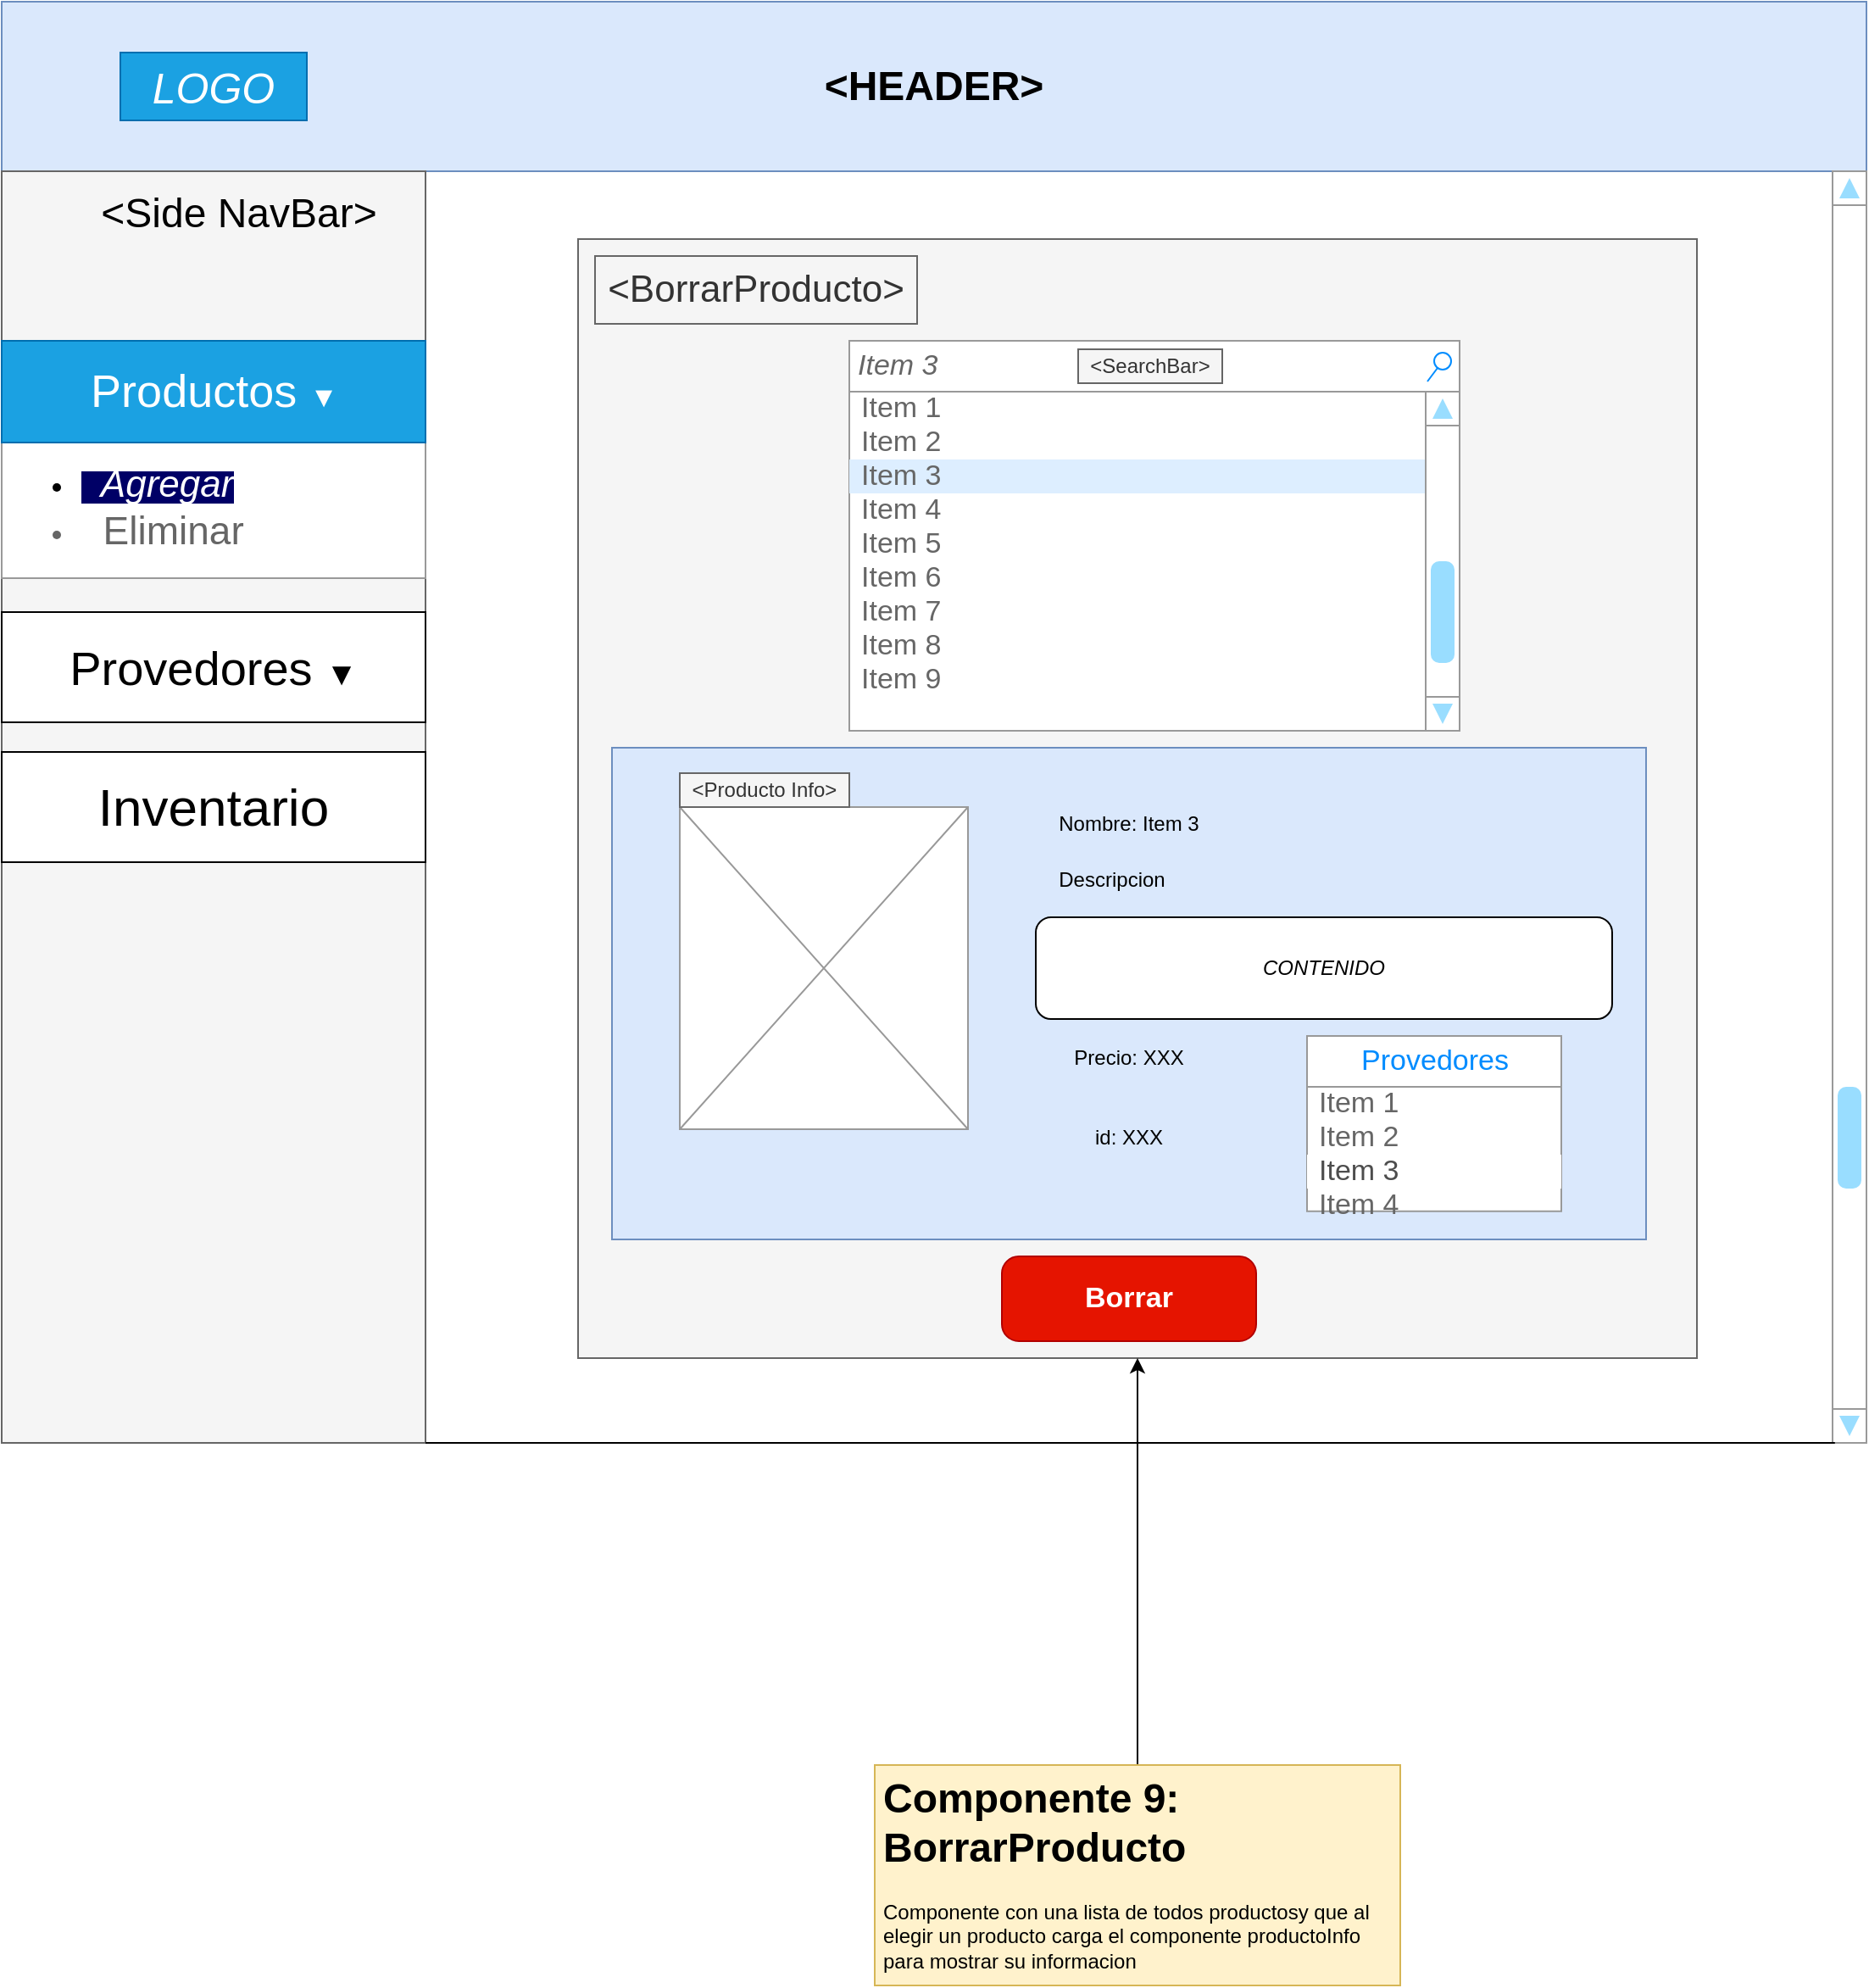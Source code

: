 <mxfile version="13.8.1" type="github">
  <diagram id="GH6W7SEznlXIR2MrJyil" name="Page-1">
    <mxGraphModel dx="1021" dy="609" grid="1" gridSize="10" guides="1" tooltips="1" connect="1" arrows="1" fold="1" page="1" pageScale="1" pageWidth="1100" pageHeight="850" math="0" shadow="0">
      <root>
        <mxCell id="0" />
        <mxCell id="1" parent="0" />
        <mxCell id="cnqzPTQE9FA1bivrmR1H-35" value="" style="whiteSpace=wrap;html=1;aspect=fixed;fillColor=#f5f5f5;strokeColor=#666666;fontColor=#333333;" parent="1" vertex="1">
          <mxGeometry x="340" y="140" width="660" height="660" as="geometry" />
        </mxCell>
        <mxCell id="DJeCXC05ZmB5TyX4k3Av-2" value="" style="rounded=0;whiteSpace=wrap;html=1;fillColor=#dae8fc;strokeColor=#6c8ebf;" vertex="1" parent="1">
          <mxGeometry x="360" y="440" width="610" height="290" as="geometry" />
        </mxCell>
        <mxCell id="cnqzPTQE9FA1bivrmR1H-2" value="&lt;h1&gt;&amp;lt;HEADER&amp;gt;&lt;br&gt;&lt;/h1&gt;" style="rounded=0;whiteSpace=wrap;html=1;fillColor=#dae8fc;strokeColor=#6c8ebf;" parent="1" vertex="1">
          <mxGeometry width="1100" height="100" as="geometry" />
        </mxCell>
        <mxCell id="cnqzPTQE9FA1bivrmR1H-3" value="" style="rounded=0;whiteSpace=wrap;html=1;fillColor=#f5f5f5;strokeColor=#666666;fontColor=#333333;" parent="1" vertex="1">
          <mxGeometry y="100" width="250" height="750" as="geometry" />
        </mxCell>
        <mxCell id="cnqzPTQE9FA1bivrmR1H-4" value="&lt;font style=&quot;font-size: 24px&quot;&gt;&amp;lt;Side NavBar&amp;gt;&lt;/font&gt;" style="text;html=1;strokeColor=none;fillColor=none;align=center;verticalAlign=middle;whiteSpace=wrap;rounded=0;" parent="1" vertex="1">
          <mxGeometry x="50" y="110" width="180" height="30" as="geometry" />
        </mxCell>
        <mxCell id="cnqzPTQE9FA1bivrmR1H-5" value="&lt;i&gt;&lt;font style=&quot;font-size: 25px&quot;&gt;LOGO&lt;/font&gt;&lt;/i&gt;" style="text;html=1;strokeColor=#006EAF;fillColor=#1ba1e2;align=center;verticalAlign=middle;whiteSpace=wrap;rounded=0;fontColor=#ffffff;" parent="1" vertex="1">
          <mxGeometry x="70" y="30" width="110" height="40" as="geometry" />
        </mxCell>
        <mxCell id="cnqzPTQE9FA1bivrmR1H-6" value="" style="strokeWidth=1;shadow=0;dashed=0;align=center;html=1;shape=mxgraph.mockup.forms.rrect;rSize=0;strokeColor=#999999;fillColor=#ffffff;" parent="1" vertex="1">
          <mxGeometry y="200" width="250" height="140" as="geometry" />
        </mxCell>
        <mxCell id="cnqzPTQE9FA1bivrmR1H-7" value="&lt;font style=&quot;font-size: 27px&quot;&gt;Productos &lt;/font&gt;▼" style="strokeWidth=1;shadow=0;dashed=0;align=center;html=1;shape=mxgraph.mockup.forms.rrect;rSize=0;strokeColor=#006EAF;fontSize=17;fillColor=#1ba1e2;resizeWidth=1;fontColor=#ffffff;" parent="cnqzPTQE9FA1bivrmR1H-6" vertex="1">
          <mxGeometry width="250" height="60" relative="1" as="geometry">
            <mxPoint as="offset" />
          </mxGeometry>
        </mxCell>
        <mxCell id="cnqzPTQE9FA1bivrmR1H-8" value="&lt;ul&gt;&lt;li&gt;&lt;span style=&quot;background-color: rgb(0 , 0 , 102)&quot;&gt;&lt;font color=&quot;#FFFFFF&quot;&gt;&lt;i&gt;&lt;font style=&quot;font-size: 22px&quot;&gt;&amp;nbsp; Agregar&lt;br&gt;&lt;/font&gt;&lt;/i&gt;&lt;/font&gt;&lt;/span&gt;&lt;/li&gt;&lt;/ul&gt;" style="strokeWidth=1;shadow=0;dashed=0;align=center;html=1;shape=mxgraph.mockup.forms.anchor;fontSize=17;align=left;spacingLeft=5;resizeWidth=1;strokeColor=#d79b00;fillColor=#ffe6cc;" parent="cnqzPTQE9FA1bivrmR1H-6" vertex="1">
          <mxGeometry y="70.531" width="250" height="29.474" as="geometry" />
        </mxCell>
        <mxCell id="cnqzPTQE9FA1bivrmR1H-9" value="&lt;ul&gt;&lt;li&gt;&lt;font style=&quot;font-size: 23px&quot;&gt;&amp;nbsp; Eliminar&lt;/font&gt;&lt;/li&gt;&lt;/ul&gt;" style="strokeWidth=1;shadow=0;dashed=0;align=center;html=1;shape=mxgraph.mockup.forms.anchor;fontSize=17;fontColor=#666666;align=left;spacingLeft=5;resizeWidth=1;" parent="cnqzPTQE9FA1bivrmR1H-6" vertex="1">
          <mxGeometry y="100.005" width="250" height="24.706" as="geometry" />
        </mxCell>
        <mxCell id="cnqzPTQE9FA1bivrmR1H-23" value="" style="verticalLabelPosition=bottom;shadow=0;dashed=0;align=center;html=1;verticalAlign=top;strokeWidth=1;shape=mxgraph.mockup.navigation.scrollBar;strokeColor=#999999;barPos=20;fillColor2=#99ddff;strokeColor2=none;direction=north;" parent="1" vertex="1">
          <mxGeometry x="1080" y="100" width="20" height="750" as="geometry" />
        </mxCell>
        <mxCell id="cnqzPTQE9FA1bivrmR1H-24" value="&lt;font style=&quot;font-size: 28px&quot;&gt;Provedores &lt;/font&gt;&lt;font style=&quot;font-size: 19px&quot;&gt;▼&lt;/font&gt;" style="rounded=0;whiteSpace=wrap;html=1;" parent="1" vertex="1">
          <mxGeometry y="360" width="250" height="65" as="geometry" />
        </mxCell>
        <mxCell id="cnqzPTQE9FA1bivrmR1H-25" value="&lt;font style=&quot;font-size: 31px&quot;&gt;Inventario&lt;/font&gt;" style="rounded=0;whiteSpace=wrap;html=1;" parent="1" vertex="1">
          <mxGeometry y="442.5" width="250" height="65" as="geometry" />
        </mxCell>
        <mxCell id="cnqzPTQE9FA1bivrmR1H-32" value="" style="endArrow=none;html=1;exitX=1;exitY=1;exitDx=0;exitDy=0;entryX=0;entryY=0.07;entryDx=0;entryDy=0;entryPerimeter=0;" parent="1" source="cnqzPTQE9FA1bivrmR1H-3" target="cnqzPTQE9FA1bivrmR1H-23" edge="1">
          <mxGeometry width="50" height="50" relative="1" as="geometry">
            <mxPoint x="280" y="870" as="sourcePoint" />
            <mxPoint x="330" y="820" as="targetPoint" />
          </mxGeometry>
        </mxCell>
        <mxCell id="cnqzPTQE9FA1bivrmR1H-39" value="&lt;font style=&quot;font-size: 22px&quot;&gt;&amp;lt;BorrarProducto&amp;gt;&lt;/font&gt;" style="text;html=1;align=center;verticalAlign=middle;whiteSpace=wrap;rounded=0;fillColor=#f5f5f5;strokeColor=#666666;fontColor=#333333;" parent="1" vertex="1">
          <mxGeometry x="350" y="150" width="190" height="40" as="geometry" />
        </mxCell>
        <mxCell id="cnqzPTQE9FA1bivrmR1H-51" value="&lt;div&gt;Borrar&lt;/div&gt;" style="strokeWidth=1;shadow=0;dashed=0;align=center;html=1;shape=mxgraph.mockup.buttons.button;strokeColor=#B20000;fontColor=#ffffff;mainText=;buttonStyle=round;fontSize=17;fontStyle=1;fillColor=#e51400;whiteSpace=wrap;" parent="1" vertex="1">
          <mxGeometry x="590" y="740" width="150" height="50" as="geometry" />
        </mxCell>
        <mxCell id="PzjiXx4aoogb-aCdvy1u-1" value="" style="strokeWidth=1;shadow=0;dashed=0;align=center;html=1;shape=mxgraph.mockup.forms.rrect;rSize=0;strokeColor=#999999;fillColor=#ffffff;" parent="1" vertex="1">
          <mxGeometry x="500" y="200" width="360" height="230" as="geometry" />
        </mxCell>
        <mxCell id="PzjiXx4aoogb-aCdvy1u-2" value="Title" style="strokeWidth=1;shadow=0;dashed=0;align=center;html=1;shape=mxgraph.mockup.forms.rrect;rSize=0;strokeColor=#999999;fontColor=#008cff;fontSize=17;fillColor=#ffffff;resizeWidth=1;" parent="PzjiXx4aoogb-aCdvy1u-1" vertex="1">
          <mxGeometry width="355" height="30" relative="1" as="geometry" />
        </mxCell>
        <mxCell id="PzjiXx4aoogb-aCdvy1u-3" value="Item 1" style="strokeWidth=1;shadow=0;dashed=0;align=center;html=1;shape=mxgraph.mockup.forms.anchor;fontSize=17;fontColor=#666666;align=left;spacingLeft=5;resizeWidth=1;" parent="PzjiXx4aoogb-aCdvy1u-1" vertex="1">
          <mxGeometry width="355" height="20" relative="1" as="geometry">
            <mxPoint y="30" as="offset" />
          </mxGeometry>
        </mxCell>
        <mxCell id="PzjiXx4aoogb-aCdvy1u-4" value="Item 2" style="strokeWidth=1;shadow=0;dashed=0;align=center;html=1;shape=mxgraph.mockup.forms.anchor;fontSize=17;fontColor=#666666;align=left;spacingLeft=5;resizeWidth=1;" parent="PzjiXx4aoogb-aCdvy1u-1" vertex="1">
          <mxGeometry width="355" height="20" relative="1" as="geometry">
            <mxPoint y="50" as="offset" />
          </mxGeometry>
        </mxCell>
        <mxCell id="PzjiXx4aoogb-aCdvy1u-5" value="Item 3" style="strokeWidth=1;shadow=0;dashed=0;align=center;html=1;shape=mxgraph.mockup.forms.rrect;rSize=0;fontSize=17;fontColor=#666666;align=left;spacingLeft=5;fillColor=#ddeeff;strokeColor=none;resizeWidth=1;" parent="PzjiXx4aoogb-aCdvy1u-1" vertex="1">
          <mxGeometry width="355" height="20" relative="1" as="geometry">
            <mxPoint y="70" as="offset" />
          </mxGeometry>
        </mxCell>
        <mxCell id="PzjiXx4aoogb-aCdvy1u-6" value="Item 4" style="strokeWidth=1;shadow=0;dashed=0;align=center;html=1;shape=mxgraph.mockup.forms.anchor;fontSize=17;fontColor=#666666;align=left;spacingLeft=5;resizeWidth=1;" parent="PzjiXx4aoogb-aCdvy1u-1" vertex="1">
          <mxGeometry width="355" height="20" relative="1" as="geometry">
            <mxPoint y="90" as="offset" />
          </mxGeometry>
        </mxCell>
        <mxCell id="PzjiXx4aoogb-aCdvy1u-8" value="Item 5" style="strokeWidth=1;shadow=0;dashed=0;align=center;html=1;shape=mxgraph.mockup.forms.anchor;fontSize=17;fontColor=#666666;align=left;spacingLeft=5;resizeWidth=1;" parent="PzjiXx4aoogb-aCdvy1u-1" vertex="1">
          <mxGeometry y="110" width="355" height="20" as="geometry" />
        </mxCell>
        <mxCell id="PzjiXx4aoogb-aCdvy1u-7" value="Item 6" style="strokeWidth=1;shadow=0;dashed=0;align=center;html=1;shape=mxgraph.mockup.forms.anchor;fontSize=17;fontColor=#666666;align=left;spacingLeft=5;resizeWidth=1;" parent="PzjiXx4aoogb-aCdvy1u-1" vertex="1">
          <mxGeometry y="130" width="355" height="20" as="geometry" />
        </mxCell>
        <mxCell id="PzjiXx4aoogb-aCdvy1u-9" value="&lt;i&gt;Item 3&lt;/i&gt;" style="strokeWidth=1;shadow=0;dashed=0;align=center;html=1;shape=mxgraph.mockup.forms.searchBox;strokeColor=#999999;mainText=;strokeColor2=#008cff;fontColor=#666666;fontSize=17;align=left;spacingLeft=3;fillColor=#FFFFFF;" parent="PzjiXx4aoogb-aCdvy1u-1" vertex="1">
          <mxGeometry width="360" height="30" as="geometry" />
        </mxCell>
        <mxCell id="PzjiXx4aoogb-aCdvy1u-10" value="Item 7" style="strokeWidth=1;shadow=0;dashed=0;align=center;html=1;shape=mxgraph.mockup.forms.anchor;fontSize=17;fontColor=#666666;align=left;spacingLeft=5;resizeWidth=1;" parent="PzjiXx4aoogb-aCdvy1u-1" vertex="1">
          <mxGeometry y="150" width="355" height="20" as="geometry" />
        </mxCell>
        <mxCell id="PzjiXx4aoogb-aCdvy1u-11" value="Item 8" style="strokeWidth=1;shadow=0;dashed=0;align=center;html=1;shape=mxgraph.mockup.forms.anchor;fontSize=17;fontColor=#666666;align=left;spacingLeft=5;resizeWidth=1;" parent="PzjiXx4aoogb-aCdvy1u-1" vertex="1">
          <mxGeometry y="170" width="355" height="20" as="geometry" />
        </mxCell>
        <mxCell id="PzjiXx4aoogb-aCdvy1u-18" value="" style="verticalLabelPosition=bottom;shadow=0;dashed=0;align=center;html=1;verticalAlign=top;strokeWidth=1;shape=mxgraph.mockup.navigation.scrollBar;strokeColor=#999999;barPos=20;fillColor2=#99ddff;strokeColor2=none;direction=north;fillColor=#FFFFFF;" parent="PzjiXx4aoogb-aCdvy1u-1" vertex="1">
          <mxGeometry x="340" y="30" width="20" height="200" as="geometry" />
        </mxCell>
        <mxCell id="PzjiXx4aoogb-aCdvy1u-19" value="Item 9" style="strokeWidth=1;shadow=0;dashed=0;align=center;html=1;shape=mxgraph.mockup.forms.anchor;fontSize=17;fontColor=#666666;align=left;spacingLeft=5;resizeWidth=1;" parent="PzjiXx4aoogb-aCdvy1u-1" vertex="1">
          <mxGeometry y="190" width="355" height="20" as="geometry" />
        </mxCell>
        <mxCell id="DJeCXC05ZmB5TyX4k3Av-10" value="&amp;lt;SearchBar&amp;gt;" style="text;html=1;strokeColor=#666666;fillColor=#f5f5f5;align=center;verticalAlign=middle;whiteSpace=wrap;rounded=0;fontColor=#333333;" vertex="1" parent="PzjiXx4aoogb-aCdvy1u-1">
          <mxGeometry x="135" y="5" width="85" height="20" as="geometry" />
        </mxCell>
        <mxCell id="PzjiXx4aoogb-aCdvy1u-12" value="" style="verticalLabelPosition=bottom;shadow=0;dashed=0;align=center;html=1;verticalAlign=top;strokeWidth=1;shape=mxgraph.mockup.graphics.simpleIcon;strokeColor=#999999;fillColor=#FFFFFF;" parent="1" vertex="1">
          <mxGeometry x="400" y="475" width="170" height="190" as="geometry" />
        </mxCell>
        <mxCell id="PzjiXx4aoogb-aCdvy1u-13" value="Nombre: Item 3" style="text;html=1;strokeColor=none;fillColor=none;align=center;verticalAlign=middle;whiteSpace=wrap;rounded=0;" parent="1" vertex="1">
          <mxGeometry x="590" y="475" width="150" height="20" as="geometry" />
        </mxCell>
        <mxCell id="PzjiXx4aoogb-aCdvy1u-15" value="&lt;i&gt;CONTENIDO&lt;/i&gt;" style="rounded=1;whiteSpace=wrap;html=1;fillColor=#FFFFFF;" parent="1" vertex="1">
          <mxGeometry x="610" y="540" width="340" height="60" as="geometry" />
        </mxCell>
        <mxCell id="PzjiXx4aoogb-aCdvy1u-16" value="Precio: XXX" style="text;html=1;strokeColor=none;fillColor=none;align=center;verticalAlign=middle;whiteSpace=wrap;rounded=0;" parent="1" vertex="1">
          <mxGeometry x="610" y="612.5" width="110" height="20" as="geometry" />
        </mxCell>
        <mxCell id="PzjiXx4aoogb-aCdvy1u-17" value="Descripcion" style="text;html=1;strokeColor=none;fillColor=none;align=center;verticalAlign=middle;whiteSpace=wrap;rounded=0;" parent="1" vertex="1">
          <mxGeometry x="610" y="507.5" width="90" height="20" as="geometry" />
        </mxCell>
        <mxCell id="PzjiXx4aoogb-aCdvy1u-21" style="edgeStyle=orthogonalEdgeStyle;rounded=0;orthogonalLoop=1;jettySize=auto;html=1;" parent="1" source="PzjiXx4aoogb-aCdvy1u-20" target="cnqzPTQE9FA1bivrmR1H-35" edge="1">
          <mxGeometry relative="1" as="geometry" />
        </mxCell>
        <mxCell id="PzjiXx4aoogb-aCdvy1u-20" value="&lt;h1&gt;Componente 9: BorrarProducto&lt;br&gt;&lt;/h1&gt;&lt;p&gt;Componente con una lista de todos productosy que al elegir un producto carga el componente productoInfo para mostrar su informacion&lt;br&gt;&lt;/p&gt;" style="text;html=1;strokeColor=#d6b656;fillColor=#fff2cc;spacing=5;spacingTop=-20;whiteSpace=wrap;overflow=hidden;rounded=0;" parent="1" vertex="1">
          <mxGeometry x="515" y="1040" width="310" height="130" as="geometry" />
        </mxCell>
        <mxCell id="PzjiXx4aoogb-aCdvy1u-22" value="id: XXX" style="text;html=1;strokeColor=none;fillColor=none;align=center;verticalAlign=middle;whiteSpace=wrap;rounded=0;" parent="1" vertex="1">
          <mxGeometry x="610" y="660" width="110" height="20" as="geometry" />
        </mxCell>
        <mxCell id="DJeCXC05ZmB5TyX4k3Av-3" value="&amp;lt;Producto Info&amp;gt;" style="text;html=1;strokeColor=#666666;fillColor=#f5f5f5;align=center;verticalAlign=middle;whiteSpace=wrap;rounded=0;fontColor=#333333;" vertex="1" parent="1">
          <mxGeometry x="400" y="455" width="100" height="20" as="geometry" />
        </mxCell>
        <mxCell id="DJeCXC05ZmB5TyX4k3Av-4" value="" style="strokeWidth=1;shadow=0;dashed=0;align=center;html=1;shape=mxgraph.mockup.forms.rrect;rSize=0;strokeColor=#999999;fillColor=#ffffff;" vertex="1" parent="1">
          <mxGeometry x="770" y="609.998" width="150" height="103.385" as="geometry" />
        </mxCell>
        <mxCell id="DJeCXC05ZmB5TyX4k3Av-5" value="Provedores" style="strokeWidth=1;shadow=0;dashed=0;align=center;html=1;shape=mxgraph.mockup.forms.rrect;rSize=0;strokeColor=#999999;fontColor=#008cff;fontSize=17;fillColor=#ffffff;resizeWidth=1;" vertex="1" parent="DJeCXC05ZmB5TyX4k3Av-4">
          <mxGeometry width="150" height="30" relative="1" as="geometry" />
        </mxCell>
        <mxCell id="DJeCXC05ZmB5TyX4k3Av-6" value="Item 1" style="strokeWidth=1;shadow=0;dashed=0;align=center;html=1;shape=mxgraph.mockup.forms.anchor;fontSize=17;fontColor=#666666;align=left;spacingLeft=5;resizeWidth=1;" vertex="1" parent="DJeCXC05ZmB5TyX4k3Av-4">
          <mxGeometry width="150" height="20" relative="1" as="geometry">
            <mxPoint y="30" as="offset" />
          </mxGeometry>
        </mxCell>
        <mxCell id="DJeCXC05ZmB5TyX4k3Av-7" value="Item 2" style="strokeWidth=1;shadow=0;dashed=0;align=center;html=1;shape=mxgraph.mockup.forms.anchor;fontSize=17;fontColor=#666666;align=left;spacingLeft=5;resizeWidth=1;" vertex="1" parent="DJeCXC05ZmB5TyX4k3Av-4">
          <mxGeometry width="150" height="20" relative="1" as="geometry">
            <mxPoint y="50" as="offset" />
          </mxGeometry>
        </mxCell>
        <mxCell id="DJeCXC05ZmB5TyX4k3Av-8" value="&lt;font color=&quot;#4D4D4D&quot;&gt;Item 3&lt;/font&gt;" style="strokeWidth=1;shadow=0;dashed=0;align=center;html=1;shape=mxgraph.mockup.forms.rrect;rSize=0;fontSize=17;align=left;spacingLeft=5;resizeWidth=1;strokeColor=none;" vertex="1" parent="DJeCXC05ZmB5TyX4k3Av-4">
          <mxGeometry width="150" height="20" relative="1" as="geometry">
            <mxPoint y="70" as="offset" />
          </mxGeometry>
        </mxCell>
        <mxCell id="DJeCXC05ZmB5TyX4k3Av-9" value="Item 4" style="strokeWidth=1;shadow=0;dashed=0;align=center;html=1;shape=mxgraph.mockup.forms.anchor;fontSize=17;fontColor=#666666;align=left;spacingLeft=5;resizeWidth=1;" vertex="1" parent="DJeCXC05ZmB5TyX4k3Av-4">
          <mxGeometry width="150" height="20" relative="1" as="geometry">
            <mxPoint y="90" as="offset" />
          </mxGeometry>
        </mxCell>
      </root>
    </mxGraphModel>
  </diagram>
</mxfile>
